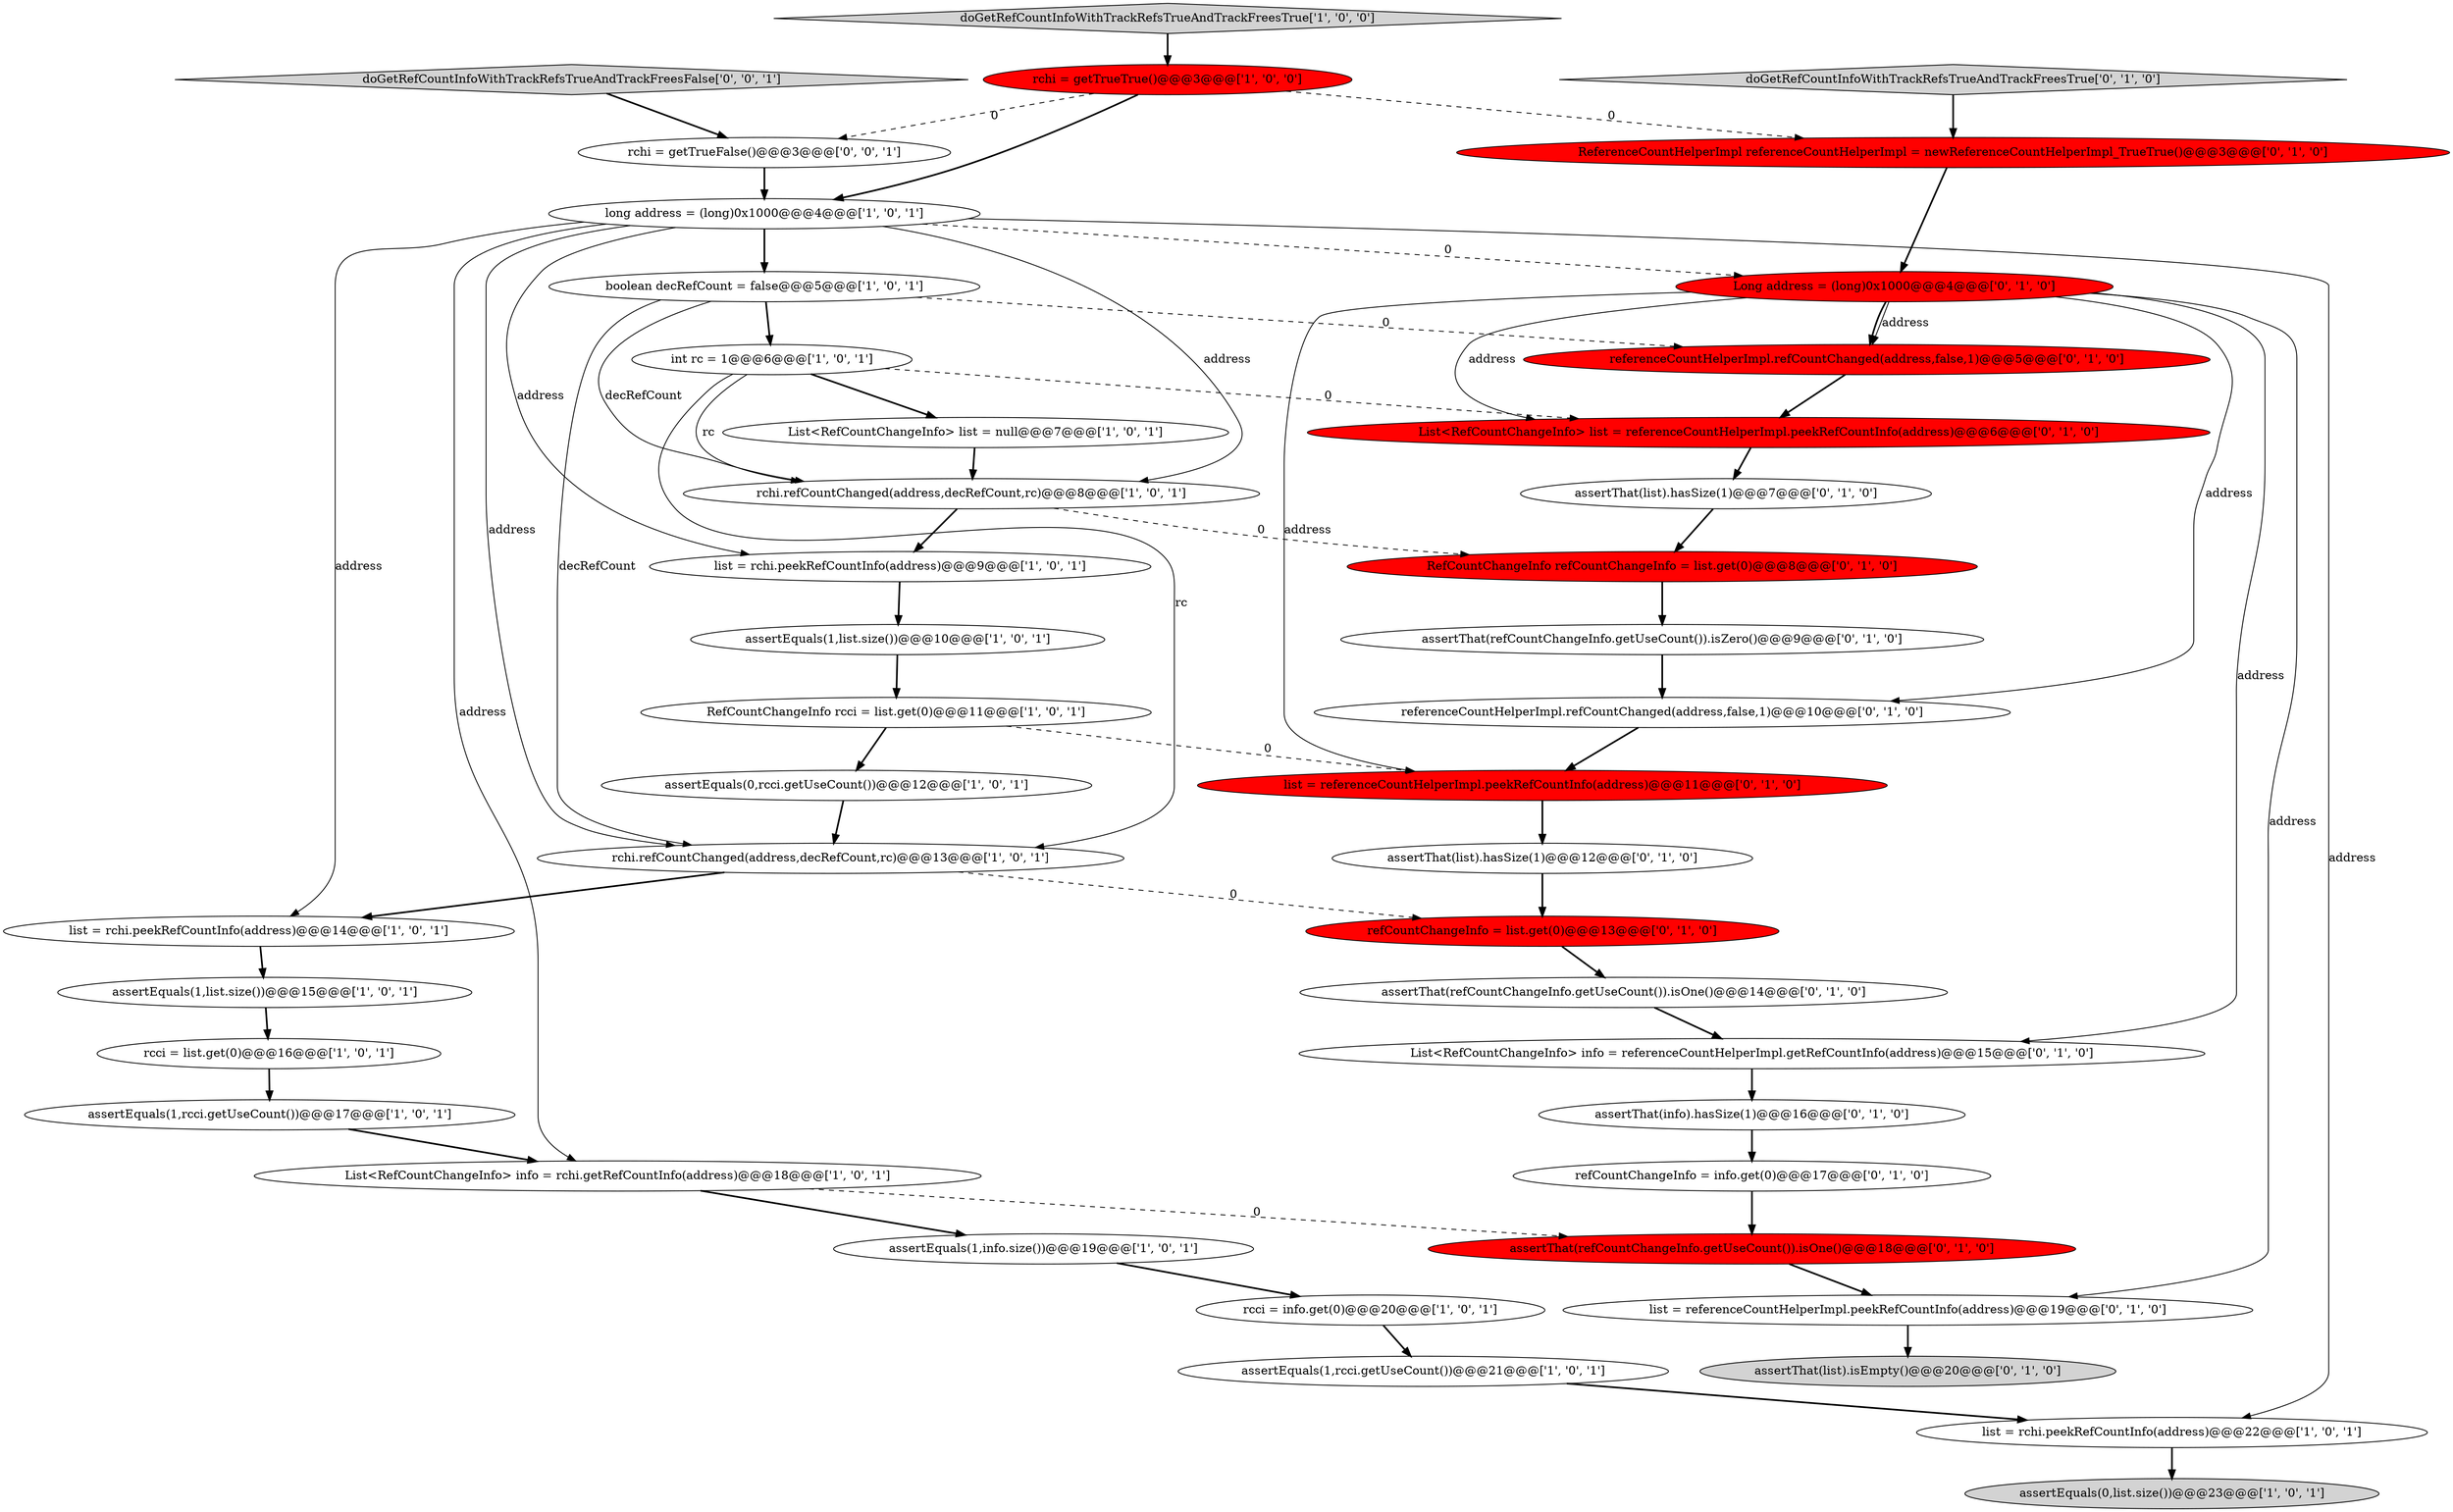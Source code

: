 digraph {
9 [style = filled, label = "List<RefCountChangeInfo> info = rchi.getRefCountInfo(address)@@@18@@@['1', '0', '1']", fillcolor = white, shape = ellipse image = "AAA0AAABBB1BBB"];
11 [style = filled, label = "doGetRefCountInfoWithTrackRefsTrueAndTrackFreesTrue['1', '0', '0']", fillcolor = lightgray, shape = diamond image = "AAA0AAABBB1BBB"];
27 [style = filled, label = "referenceCountHelperImpl.refCountChanged(address,false,1)@@@5@@@['0', '1', '0']", fillcolor = red, shape = ellipse image = "AAA1AAABBB2BBB"];
8 [style = filled, label = "boolean decRefCount = false@@@5@@@['1', '0', '1']", fillcolor = white, shape = ellipse image = "AAA0AAABBB1BBB"];
25 [style = filled, label = "Long address = (long)0x1000@@@4@@@['0', '1', '0']", fillcolor = red, shape = ellipse image = "AAA1AAABBB2BBB"];
15 [style = filled, label = "rcci = list.get(0)@@@16@@@['1', '0', '1']", fillcolor = white, shape = ellipse image = "AAA0AAABBB1BBB"];
1 [style = filled, label = "rchi.refCountChanged(address,decRefCount,rc)@@@13@@@['1', '0', '1']", fillcolor = white, shape = ellipse image = "AAA0AAABBB1BBB"];
2 [style = filled, label = "rcci = info.get(0)@@@20@@@['1', '0', '1']", fillcolor = white, shape = ellipse image = "AAA0AAABBB1BBB"];
39 [style = filled, label = "assertThat(refCountChangeInfo.getUseCount()).isOne()@@@14@@@['0', '1', '0']", fillcolor = white, shape = ellipse image = "AAA0AAABBB2BBB"];
26 [style = filled, label = "list = referenceCountHelperImpl.peekRefCountInfo(address)@@@19@@@['0', '1', '0']", fillcolor = white, shape = ellipse image = "AAA0AAABBB2BBB"];
35 [style = filled, label = "list = referenceCountHelperImpl.peekRefCountInfo(address)@@@11@@@['0', '1', '0']", fillcolor = red, shape = ellipse image = "AAA1AAABBB2BBB"];
32 [style = filled, label = "assertThat(refCountChangeInfo.getUseCount()).isOne()@@@18@@@['0', '1', '0']", fillcolor = red, shape = ellipse image = "AAA1AAABBB2BBB"];
12 [style = filled, label = "assertEquals(1,info.size())@@@19@@@['1', '0', '1']", fillcolor = white, shape = ellipse image = "AAA0AAABBB1BBB"];
18 [style = filled, label = "List<RefCountChangeInfo> list = null@@@7@@@['1', '0', '1']", fillcolor = white, shape = ellipse image = "AAA0AAABBB1BBB"];
21 [style = filled, label = "list = rchi.peekRefCountInfo(address)@@@14@@@['1', '0', '1']", fillcolor = white, shape = ellipse image = "AAA0AAABBB1BBB"];
19 [style = filled, label = "assertEquals(0,list.size())@@@23@@@['1', '0', '1']", fillcolor = lightgray, shape = ellipse image = "AAA0AAABBB1BBB"];
36 [style = filled, label = "doGetRefCountInfoWithTrackRefsTrueAndTrackFreesTrue['0', '1', '0']", fillcolor = lightgray, shape = diamond image = "AAA0AAABBB2BBB"];
34 [style = filled, label = "refCountChangeInfo = info.get(0)@@@17@@@['0', '1', '0']", fillcolor = white, shape = ellipse image = "AAA0AAABBB2BBB"];
30 [style = filled, label = "assertThat(list).hasSize(1)@@@12@@@['0', '1', '0']", fillcolor = white, shape = ellipse image = "AAA0AAABBB2BBB"];
38 [style = filled, label = "refCountChangeInfo = list.get(0)@@@13@@@['0', '1', '0']", fillcolor = red, shape = ellipse image = "AAA1AAABBB2BBB"];
14 [style = filled, label = "list = rchi.peekRefCountInfo(address)@@@9@@@['1', '0', '1']", fillcolor = white, shape = ellipse image = "AAA0AAABBB1BBB"];
3 [style = filled, label = "list = rchi.peekRefCountInfo(address)@@@22@@@['1', '0', '1']", fillcolor = white, shape = ellipse image = "AAA0AAABBB1BBB"];
33 [style = filled, label = "RefCountChangeInfo refCountChangeInfo = list.get(0)@@@8@@@['0', '1', '0']", fillcolor = red, shape = ellipse image = "AAA1AAABBB2BBB"];
40 [style = filled, label = "assertThat(list).hasSize(1)@@@7@@@['0', '1', '0']", fillcolor = white, shape = ellipse image = "AAA0AAABBB2BBB"];
37 [style = filled, label = "ReferenceCountHelperImpl referenceCountHelperImpl = newReferenceCountHelperImpl_TrueTrue()@@@3@@@['0', '1', '0']", fillcolor = red, shape = ellipse image = "AAA1AAABBB2BBB"];
31 [style = filled, label = "assertThat(info).hasSize(1)@@@16@@@['0', '1', '0']", fillcolor = white, shape = ellipse image = "AAA0AAABBB2BBB"];
29 [style = filled, label = "referenceCountHelperImpl.refCountChanged(address,false,1)@@@10@@@['0', '1', '0']", fillcolor = white, shape = ellipse image = "AAA0AAABBB2BBB"];
41 [style = filled, label = "doGetRefCountInfoWithTrackRefsTrueAndTrackFreesFalse['0', '0', '1']", fillcolor = lightgray, shape = diamond image = "AAA0AAABBB3BBB"];
20 [style = filled, label = "assertEquals(0,rcci.getUseCount())@@@12@@@['1', '0', '1']", fillcolor = white, shape = ellipse image = "AAA0AAABBB1BBB"];
17 [style = filled, label = "rchi.refCountChanged(address,decRefCount,rc)@@@8@@@['1', '0', '1']", fillcolor = white, shape = ellipse image = "AAA0AAABBB1BBB"];
23 [style = filled, label = "List<RefCountChangeInfo> info = referenceCountHelperImpl.getRefCountInfo(address)@@@15@@@['0', '1', '0']", fillcolor = white, shape = ellipse image = "AAA0AAABBB2BBB"];
16 [style = filled, label = "int rc = 1@@@6@@@['1', '0', '1']", fillcolor = white, shape = ellipse image = "AAA0AAABBB1BBB"];
22 [style = filled, label = "List<RefCountChangeInfo> list = referenceCountHelperImpl.peekRefCountInfo(address)@@@6@@@['0', '1', '0']", fillcolor = red, shape = ellipse image = "AAA1AAABBB2BBB"];
13 [style = filled, label = "rchi = getTrueTrue()@@@3@@@['1', '0', '0']", fillcolor = red, shape = ellipse image = "AAA1AAABBB1BBB"];
10 [style = filled, label = "assertEquals(1,list.size())@@@15@@@['1', '0', '1']", fillcolor = white, shape = ellipse image = "AAA0AAABBB1BBB"];
24 [style = filled, label = "assertThat(list).isEmpty()@@@20@@@['0', '1', '0']", fillcolor = lightgray, shape = ellipse image = "AAA0AAABBB2BBB"];
28 [style = filled, label = "assertThat(refCountChangeInfo.getUseCount()).isZero()@@@9@@@['0', '1', '0']", fillcolor = white, shape = ellipse image = "AAA0AAABBB2BBB"];
42 [style = filled, label = "rchi = getTrueFalse()@@@3@@@['0', '0', '1']", fillcolor = white, shape = ellipse image = "AAA0AAABBB3BBB"];
7 [style = filled, label = "assertEquals(1,rcci.getUseCount())@@@21@@@['1', '0', '1']", fillcolor = white, shape = ellipse image = "AAA0AAABBB1BBB"];
4 [style = filled, label = "assertEquals(1,list.size())@@@10@@@['1', '0', '1']", fillcolor = white, shape = ellipse image = "AAA0AAABBB1BBB"];
0 [style = filled, label = "RefCountChangeInfo rcci = list.get(0)@@@11@@@['1', '0', '1']", fillcolor = white, shape = ellipse image = "AAA0AAABBB1BBB"];
5 [style = filled, label = "assertEquals(1,rcci.getUseCount())@@@17@@@['1', '0', '1']", fillcolor = white, shape = ellipse image = "AAA0AAABBB1BBB"];
6 [style = filled, label = "long address = (long)0x1000@@@4@@@['1', '0', '1']", fillcolor = white, shape = ellipse image = "AAA0AAABBB1BBB"];
23->31 [style = bold, label=""];
28->29 [style = bold, label=""];
8->16 [style = bold, label=""];
21->10 [style = bold, label=""];
30->38 [style = bold, label=""];
13->37 [style = dashed, label="0"];
16->22 [style = dashed, label="0"];
25->23 [style = solid, label="address"];
16->18 [style = bold, label=""];
13->42 [style = dashed, label="0"];
10->15 [style = bold, label=""];
5->9 [style = bold, label=""];
33->28 [style = bold, label=""];
37->25 [style = bold, label=""];
18->17 [style = bold, label=""];
6->9 [style = solid, label="address"];
17->33 [style = dashed, label="0"];
25->22 [style = solid, label="address"];
20->1 [style = bold, label=""];
6->21 [style = solid, label="address"];
26->24 [style = bold, label=""];
27->22 [style = bold, label=""];
38->39 [style = bold, label=""];
32->26 [style = bold, label=""];
8->1 [style = solid, label="decRefCount"];
7->3 [style = bold, label=""];
15->5 [style = bold, label=""];
31->34 [style = bold, label=""];
4->0 [style = bold, label=""];
9->32 [style = dashed, label="0"];
6->1 [style = solid, label="address"];
6->3 [style = solid, label="address"];
25->27 [style = bold, label=""];
12->2 [style = bold, label=""];
40->33 [style = bold, label=""];
25->27 [style = solid, label="address"];
42->6 [style = bold, label=""];
6->25 [style = dashed, label="0"];
3->19 [style = bold, label=""];
17->14 [style = bold, label=""];
1->21 [style = bold, label=""];
8->17 [style = solid, label="decRefCount"];
39->23 [style = bold, label=""];
11->13 [style = bold, label=""];
6->8 [style = bold, label=""];
6->14 [style = solid, label="address"];
25->35 [style = solid, label="address"];
16->1 [style = solid, label="rc"];
8->27 [style = dashed, label="0"];
1->38 [style = dashed, label="0"];
0->20 [style = bold, label=""];
34->32 [style = bold, label=""];
9->12 [style = bold, label=""];
29->35 [style = bold, label=""];
2->7 [style = bold, label=""];
13->6 [style = bold, label=""];
36->37 [style = bold, label=""];
25->29 [style = solid, label="address"];
0->35 [style = dashed, label="0"];
35->30 [style = bold, label=""];
16->17 [style = solid, label="rc"];
6->17 [style = solid, label="address"];
25->26 [style = solid, label="address"];
22->40 [style = bold, label=""];
14->4 [style = bold, label=""];
41->42 [style = bold, label=""];
}
